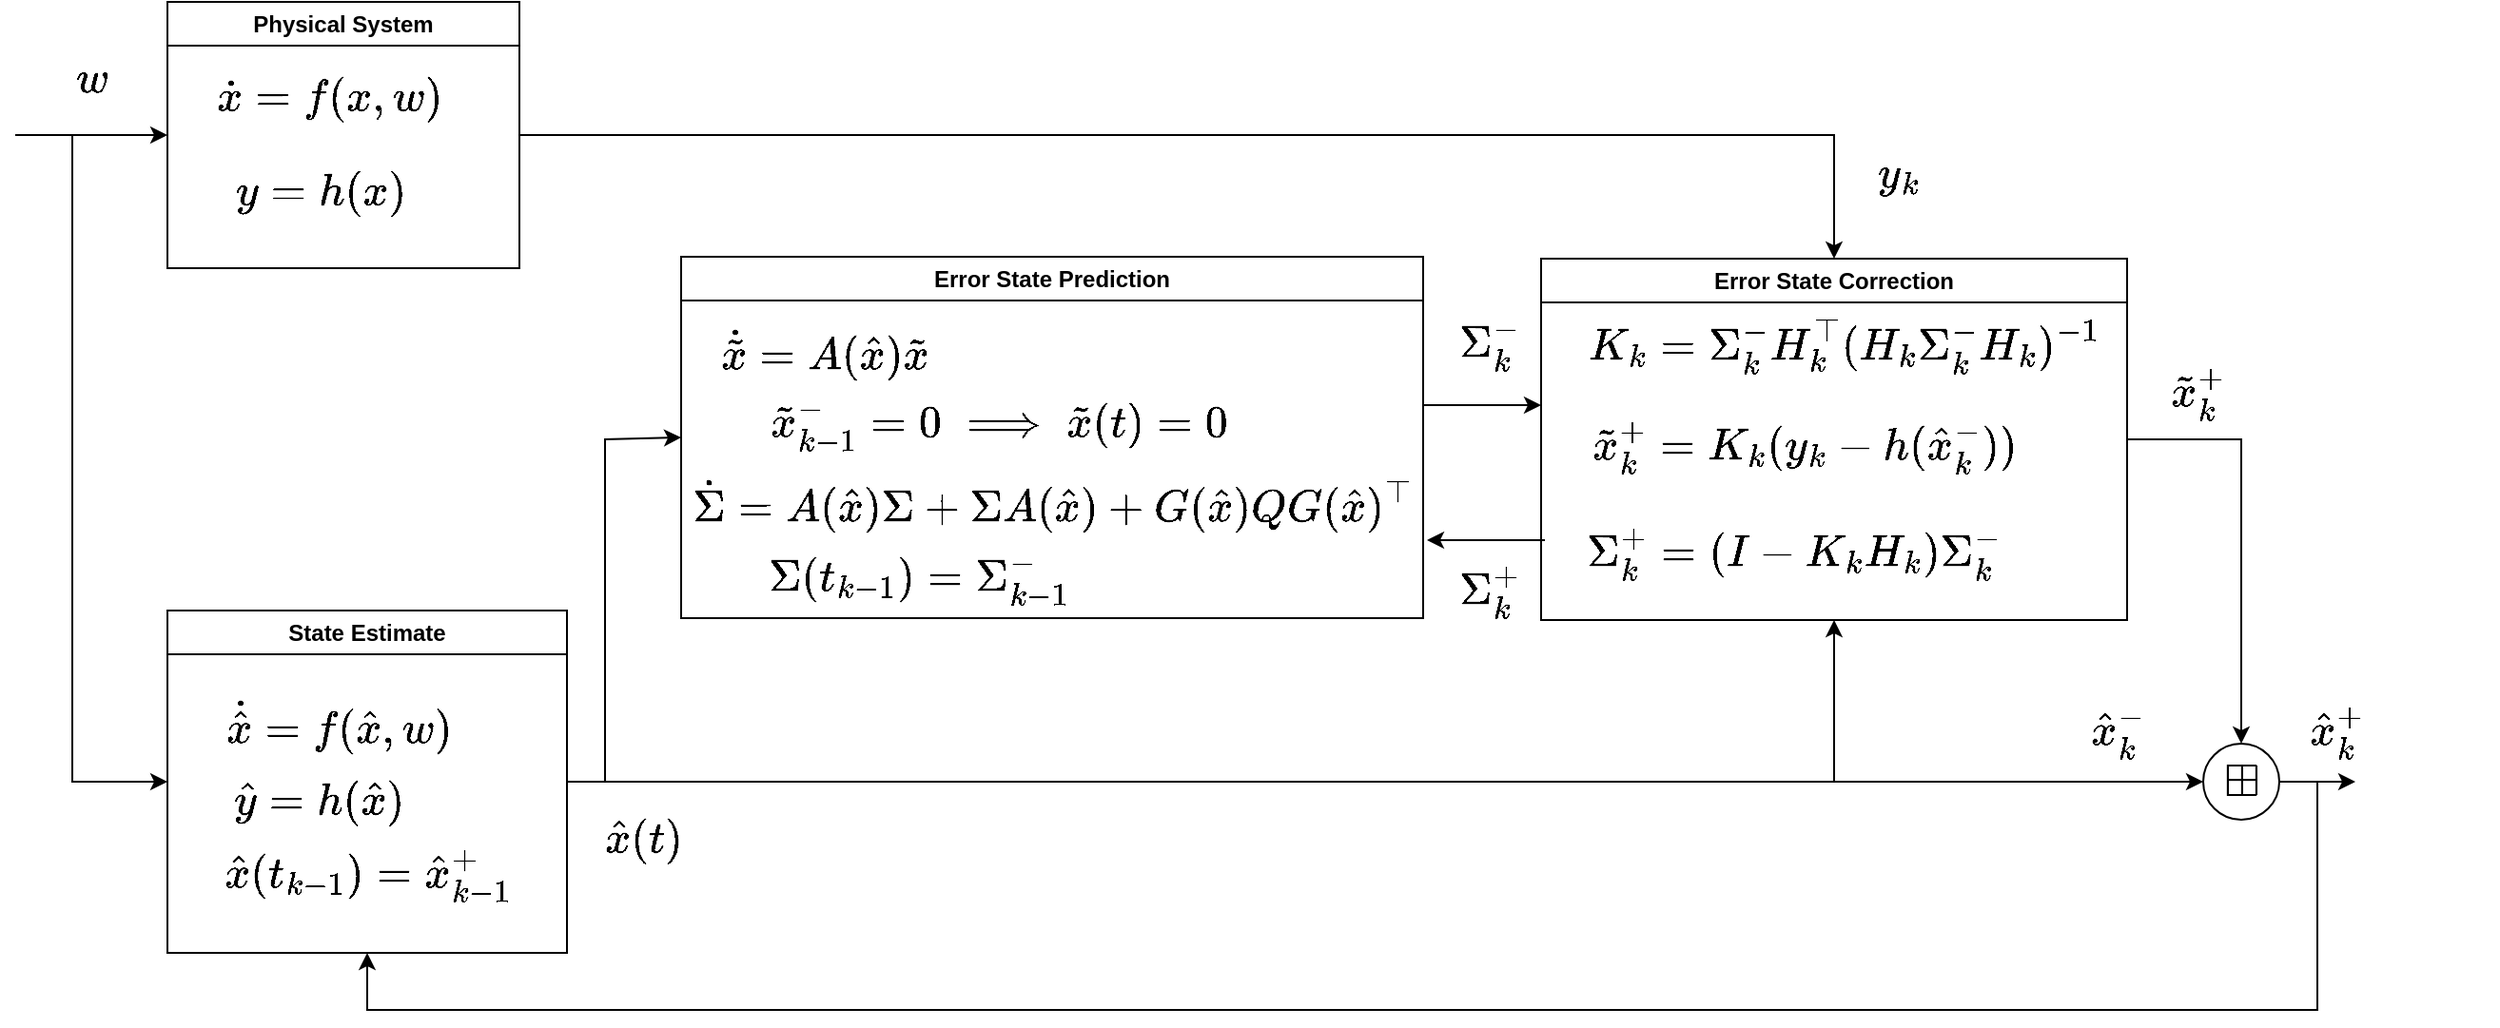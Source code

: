 <mxfile version="20.8.16" type="device"><diagram name="Page-1" id="_il2WPFkDaWKBufmV46b"><mxGraphModel dx="1272" dy="899" grid="1" gridSize="10" guides="1" tooltips="1" connect="1" arrows="1" fold="1" page="1" pageScale="1" pageWidth="850" pageHeight="1100" math="1" shadow="0"><root><mxCell id="0"/><mxCell id="1" parent="0"/><mxCell id="ASzktHrnQycSI11mMBRJ-1" value="Physical System" style="swimlane;whiteSpace=wrap;html=1;" vertex="1" parent="1"><mxGeometry x="90" y="70" width="185" height="140" as="geometry"/></mxCell><mxCell id="ASzktHrnQycSI11mMBRJ-3" value="&lt;font style=&quot;font-size: 20px;&quot;&gt;$$y = h(x)$$&lt;/font&gt;" style="text;html=1;align=center;verticalAlign=middle;resizable=0;points=[];autosize=1;strokeColor=none;fillColor=none;" vertex="1" parent="ASzktHrnQycSI11mMBRJ-1"><mxGeometry x="10" y="80" width="140" height="40" as="geometry"/></mxCell><mxCell id="ASzktHrnQycSI11mMBRJ-2" value="&lt;font style=&quot;font-size: 20px;&quot;&gt;$$\dot{x} = f(x, w)$$&lt;/font&gt;" style="text;html=1;align=center;verticalAlign=middle;resizable=0;points=[];autosize=1;strokeColor=none;fillColor=none;" vertex="1" parent="ASzktHrnQycSI11mMBRJ-1"><mxGeometry x="-15" y="30" width="200" height="40" as="geometry"/></mxCell><mxCell id="ASzktHrnQycSI11mMBRJ-4" value="State Estimate" style="swimlane;whiteSpace=wrap;html=1;" vertex="1" parent="1"><mxGeometry x="90" y="390" width="210" height="180" as="geometry"/></mxCell><mxCell id="ASzktHrnQycSI11mMBRJ-5" value="&lt;font style=&quot;font-size: 20px;&quot;&gt;$$\dot{\hat{x}} = f(\hat{x}, w)$$&lt;/font&gt;" style="text;html=1;align=center;verticalAlign=middle;resizable=0;points=[];autosize=1;strokeColor=none;fillColor=none;" vertex="1" parent="ASzktHrnQycSI11mMBRJ-4"><mxGeometry x="-60" y="40" width="300" height="40" as="geometry"/></mxCell><mxCell id="ASzktHrnQycSI11mMBRJ-6" value="&lt;font style=&quot;font-size: 20px;&quot;&gt;$$\hat{y} = h(\hat{x})$$&lt;/font&gt;" style="text;html=1;align=center;verticalAlign=middle;resizable=0;points=[];autosize=1;strokeColor=none;fillColor=none;" vertex="1" parent="ASzktHrnQycSI11mMBRJ-4"><mxGeometry x="-36" y="80" width="230" height="40" as="geometry"/></mxCell><mxCell id="ASzktHrnQycSI11mMBRJ-7" value="&lt;font style=&quot;font-size: 20px;&quot;&gt;$$\hat{x}(t_{k-1})=\hat{x}^+_{k-1}$$&lt;/font&gt;" style="text;html=1;align=center;verticalAlign=middle;resizable=0;points=[];autosize=1;strokeColor=none;fillColor=none;" vertex="1" parent="1"><mxGeometry x="25" y="510" width="340" height="40" as="geometry"/></mxCell><mxCell id="ASzktHrnQycSI11mMBRJ-8" value="" style="endArrow=classic;html=1;rounded=0;fontSize=20;entryX=0;entryY=0.5;entryDx=0;entryDy=0;" edge="1" parent="1" target="ASzktHrnQycSI11mMBRJ-1"><mxGeometry width="50" height="50" relative="1" as="geometry"><mxPoint x="10" y="140" as="sourcePoint"/><mxPoint x="90" y="160" as="targetPoint"/></mxGeometry></mxCell><mxCell id="ASzktHrnQycSI11mMBRJ-9" value="$$w$$" style="text;html=1;align=center;verticalAlign=middle;resizable=0;points=[];autosize=1;strokeColor=none;fillColor=none;fontSize=20;" vertex="1" parent="1"><mxGeometry x="10" y="90" width="80" height="40" as="geometry"/></mxCell><mxCell id="ASzktHrnQycSI11mMBRJ-10" value="" style="endArrow=classic;html=1;rounded=0;fontSize=20;entryX=0;entryY=0.5;entryDx=0;entryDy=0;" edge="1" parent="1" target="ASzktHrnQycSI11mMBRJ-4"><mxGeometry width="50" height="50" relative="1" as="geometry"><mxPoint x="40" y="140" as="sourcePoint"/><mxPoint x="450" y="320" as="targetPoint"/><Array as="points"><mxPoint x="40" y="480"/></Array></mxGeometry></mxCell><mxCell id="ASzktHrnQycSI11mMBRJ-12" value="Error State Prediction" style="swimlane;whiteSpace=wrap;html=1;" vertex="1" parent="1"><mxGeometry x="360" y="204" width="390" height="190" as="geometry"/></mxCell><mxCell id="ASzktHrnQycSI11mMBRJ-13" value="&lt;font style=&quot;font-size: 20px;&quot;&gt;$$\dot{\tilde{x}} = A(\hat{x})\tilde{x}$$&lt;/font&gt;" style="text;html=1;align=center;verticalAlign=middle;resizable=0;points=[];autosize=1;strokeColor=none;fillColor=none;" vertex="1" parent="ASzktHrnQycSI11mMBRJ-12"><mxGeometry x="-100" y="30" width="350" height="40" as="geometry"/></mxCell><mxCell id="ASzktHrnQycSI11mMBRJ-14" value="&lt;font style=&quot;font-size: 20px;&quot;&gt;$$\tilde{x}_{k-1}^-=0&lt;br&gt;\implies \tilde{x}(t)=0$$&lt;/font&gt;" style="text;html=1;align=center;verticalAlign=middle;resizable=0;points=[];autosize=1;strokeColor=none;fillColor=none;" vertex="1" parent="ASzktHrnQycSI11mMBRJ-12"><mxGeometry x="52" y="59" width="230" height="60" as="geometry"/></mxCell><mxCell id="ASzktHrnQycSI11mMBRJ-17" value="&lt;span style=&quot;font-size: 20px;&quot;&gt;$$\dot{\Sigma} = A(\hat{x})\Sigma + \Sigma A(\hat{x}) + G(\hat{x}) Q G(\hat{x})^\top$$&lt;/span&gt;" style="text;html=1;align=center;verticalAlign=middle;resizable=0;points=[];autosize=1;strokeColor=none;fillColor=none;" vertex="1" parent="ASzktHrnQycSI11mMBRJ-12"><mxGeometry x="-195" y="110" width="780" height="40" as="geometry"/></mxCell><mxCell id="ASzktHrnQycSI11mMBRJ-18" value="&lt;span style=&quot;font-size: 20px;&quot;&gt;$$\Sigma(t_{k-1}) = \Sigma_{k-1}^-$$&lt;/span&gt;" style="text;html=1;align=center;verticalAlign=middle;resizable=0;points=[];autosize=1;strokeColor=none;fillColor=none;" vertex="1" parent="ASzktHrnQycSI11mMBRJ-12"><mxGeometry x="-50" y="150" width="350" height="40" as="geometry"/></mxCell><mxCell id="ASzktHrnQycSI11mMBRJ-15" value="" style="endArrow=classic;html=1;rounded=0;fontSize=20;entryX=0;entryY=0.5;entryDx=0;entryDy=0;exitX=1;exitY=0.5;exitDx=0;exitDy=0;" edge="1" parent="1" source="ASzktHrnQycSI11mMBRJ-4" target="ASzktHrnQycSI11mMBRJ-12"><mxGeometry width="50" height="50" relative="1" as="geometry"><mxPoint x="20" y="170" as="sourcePoint"/><mxPoint x="100" y="170" as="targetPoint"/><Array as="points"><mxPoint x="320" y="480"/><mxPoint x="320" y="300"/></Array></mxGeometry></mxCell><mxCell id="ASzktHrnQycSI11mMBRJ-16" value="$$\hat{x}(t)$$" style="text;html=1;align=center;verticalAlign=middle;resizable=0;points=[];autosize=1;strokeColor=none;fillColor=none;fontSize=20;" vertex="1" parent="1"><mxGeometry x="270" y="490" width="140" height="40" as="geometry"/></mxCell><mxCell id="ASzktHrnQycSI11mMBRJ-19" value="Error State Correction" style="swimlane;whiteSpace=wrap;html=1;" vertex="1" parent="1"><mxGeometry x="812" y="205" width="308" height="190" as="geometry"/></mxCell><mxCell id="ASzktHrnQycSI11mMBRJ-22" value="&lt;span style=&quot;font-size: 20px;&quot;&gt;$$\Sigma_k^+=(I-K_kH_k)\Sigma_k^-$$&lt;/span&gt;" style="text;html=1;align=center;verticalAlign=middle;resizable=0;points=[];autosize=1;strokeColor=none;fillColor=none;" vertex="1" parent="ASzktHrnQycSI11mMBRJ-19"><mxGeometry x="-57" y="135" width="380" height="40" as="geometry"/></mxCell><mxCell id="ASzktHrnQycSI11mMBRJ-20" value="&lt;font style=&quot;font-size: 20px;&quot;&gt;$$K_k=\Sigma_k^-H_k^\top(H_k\Sigma_k^-H_k)^{-1}$$&lt;/font&gt;" style="text;html=1;align=center;verticalAlign=middle;resizable=0;points=[];autosize=1;strokeColor=none;fillColor=none;" vertex="1" parent="ASzktHrnQycSI11mMBRJ-19"><mxGeometry x="-101" y="26" width="520" height="40" as="geometry"/></mxCell><mxCell id="ASzktHrnQycSI11mMBRJ-21" value="&lt;font style=&quot;font-size: 20px;&quot;&gt;$$\tilde{x}_k^+ = K_k (y_k - h(\hat{x}_k^-))$$&lt;/font&gt;" style="text;html=1;align=center;verticalAlign=middle;resizable=0;points=[];autosize=1;strokeColor=none;fillColor=none;" vertex="1" parent="ASzktHrnQycSI11mMBRJ-19"><mxGeometry x="-72" y="79" width="420" height="40" as="geometry"/></mxCell><mxCell id="ASzktHrnQycSI11mMBRJ-25" value="" style="endArrow=classic;html=1;rounded=0;fontSize=20;exitX=1;exitY=0.5;exitDx=0;exitDy=0;entryX=0;entryY=0.5;entryDx=0;entryDy=0;" edge="1" parent="1"><mxGeometry width="50" height="50" relative="1" as="geometry"><mxPoint x="750" y="282" as="sourcePoint"/><mxPoint x="812" y="282" as="targetPoint"/><Array as="points"><mxPoint x="800" y="282"/></Array></mxGeometry></mxCell><mxCell id="ASzktHrnQycSI11mMBRJ-29" value="" style="endArrow=classic;html=1;rounded=0;fontSize=20;entryX=0.5;entryY=1;entryDx=0;entryDy=0;exitX=1;exitY=0.5;exitDx=0;exitDy=0;" edge="1" parent="1" source="ASzktHrnQycSI11mMBRJ-4" target="ASzktHrnQycSI11mMBRJ-19"><mxGeometry width="50" height="50" relative="1" as="geometry"><mxPoint x="310" y="490" as="sourcePoint"/><mxPoint x="370" y="310" as="targetPoint"/><Array as="points"><mxPoint x="966" y="480"/></Array></mxGeometry></mxCell><mxCell id="ASzktHrnQycSI11mMBRJ-31" value="$$\boxplus$$" style="ellipse;whiteSpace=wrap;html=1;fontSize=20;" vertex="1" parent="1"><mxGeometry x="1160" y="460" width="40" height="40" as="geometry"/></mxCell><mxCell id="ASzktHrnQycSI11mMBRJ-32" value="" style="endArrow=classic;html=1;rounded=0;fontSize=20;exitX=1;exitY=0.5;exitDx=0;exitDy=0;" edge="1" parent="1" source="ASzktHrnQycSI11mMBRJ-19"><mxGeometry width="50" height="50" relative="1" as="geometry"><mxPoint x="1160" y="290" as="sourcePoint"/><mxPoint x="1180" y="460" as="targetPoint"/><Array as="points"><mxPoint x="1180" y="300"/></Array></mxGeometry></mxCell><mxCell id="ASzktHrnQycSI11mMBRJ-33" value="" style="endArrow=classic;html=1;rounded=0;fontSize=20;exitX=1;exitY=0.5;exitDx=0;exitDy=0;" edge="1" parent="1" source="ASzktHrnQycSI11mMBRJ-31"><mxGeometry width="50" height="50" relative="1" as="geometry"><mxPoint x="860" y="190" as="sourcePoint"/><mxPoint x="1240" y="480" as="targetPoint"/></mxGeometry></mxCell><mxCell id="ASzktHrnQycSI11mMBRJ-34" value="" style="endArrow=classic;html=1;rounded=0;fontSize=20;exitX=1;exitY=0.5;exitDx=0;exitDy=0;entryX=0;entryY=0.5;entryDx=0;entryDy=0;" edge="1" parent="1" source="ASzktHrnQycSI11mMBRJ-4" target="ASzktHrnQycSI11mMBRJ-31"><mxGeometry width="50" height="50" relative="1" as="geometry"><mxPoint x="1210" y="490" as="sourcePoint"/><mxPoint x="1250" y="490" as="targetPoint"/></mxGeometry></mxCell><mxCell id="ASzktHrnQycSI11mMBRJ-35" value="" style="endArrow=classic;html=1;rounded=0;fontSize=20;entryX=0.5;entryY=1;entryDx=0;entryDy=0;" edge="1" parent="1" target="ASzktHrnQycSI11mMBRJ-4"><mxGeometry width="50" height="50" relative="1" as="geometry"><mxPoint x="1220" y="480" as="sourcePoint"/><mxPoint x="460" y="600" as="targetPoint"/><Array as="points"><mxPoint x="1220" y="600"/><mxPoint x="195" y="600"/></Array></mxGeometry></mxCell><mxCell id="ASzktHrnQycSI11mMBRJ-36" value="$$\tilde{x}_k^+$$" style="text;html=1;align=center;verticalAlign=middle;resizable=0;points=[];autosize=1;strokeColor=none;fillColor=none;fontSize=20;" vertex="1" parent="1"><mxGeometry x="1067" y="256" width="180" height="40" as="geometry"/></mxCell><mxCell id="ASzktHrnQycSI11mMBRJ-37" value="$$\hat{x}_k^+$$" style="text;html=1;align=center;verticalAlign=middle;resizable=0;points=[];autosize=1;strokeColor=none;fillColor=none;fontSize=20;" vertex="1" parent="1"><mxGeometry x="1145" y="434" width="170" height="40" as="geometry"/></mxCell><mxCell id="ASzktHrnQycSI11mMBRJ-38" value="$$\hat{x}_k^-$$" style="text;html=1;align=center;verticalAlign=middle;resizable=0;points=[];autosize=1;strokeColor=none;fillColor=none;fontSize=20;" vertex="1" parent="1"><mxGeometry x="1035" y="434" width="160" height="40" as="geometry"/></mxCell><mxCell id="ASzktHrnQycSI11mMBRJ-39" value="" style="endArrow=classic;html=1;rounded=0;fontSize=20;entryX=0.5;entryY=0;entryDx=0;entryDy=0;exitX=1;exitY=0.5;exitDx=0;exitDy=0;" edge="1" parent="1" source="ASzktHrnQycSI11mMBRJ-1" target="ASzktHrnQycSI11mMBRJ-19"><mxGeometry width="50" height="50" relative="1" as="geometry"><mxPoint x="300" y="150" as="sourcePoint"/><mxPoint x="370" y="310" as="targetPoint"/><Array as="points"><mxPoint x="966" y="140"/></Array></mxGeometry></mxCell><mxCell id="ASzktHrnQycSI11mMBRJ-40" value="$$y_k$$" style="text;html=1;align=center;verticalAlign=middle;resizable=0;points=[];autosize=1;strokeColor=none;fillColor=none;fontSize=20;" vertex="1" parent="1"><mxGeometry x="950" y="140" width="100" height="40" as="geometry"/></mxCell><mxCell id="ASzktHrnQycSI11mMBRJ-28" value="$$\Sigma_k^-$$" style="text;html=1;align=center;verticalAlign=middle;resizable=0;points=[];autosize=1;strokeColor=none;fillColor=none;fontSize=20;" vertex="1" parent="1"><mxGeometry x="700" y="230" width="170" height="40" as="geometry"/></mxCell><mxCell id="ASzktHrnQycSI11mMBRJ-42" value="" style="endArrow=none;html=1;rounded=0;fontSize=20;exitX=1;exitY=0.5;exitDx=0;exitDy=0;entryX=0;entryY=0.5;entryDx=0;entryDy=0;endFill=0;startArrow=classic;startFill=1;" edge="1" parent="1"><mxGeometry width="50" height="50" relative="1" as="geometry"><mxPoint x="752" y="353" as="sourcePoint"/><mxPoint x="814" y="353" as="targetPoint"/><Array as="points"><mxPoint x="802" y="353"/></Array></mxGeometry></mxCell><mxCell id="ASzktHrnQycSI11mMBRJ-43" value="$$\Sigma_k^+$$" style="text;html=1;align=center;verticalAlign=middle;resizable=0;points=[];autosize=1;strokeColor=none;fillColor=none;fontSize=20;" vertex="1" parent="1"><mxGeometry x="700" y="360" width="170" height="40" as="geometry"/></mxCell></root></mxGraphModel></diagram></mxfile>